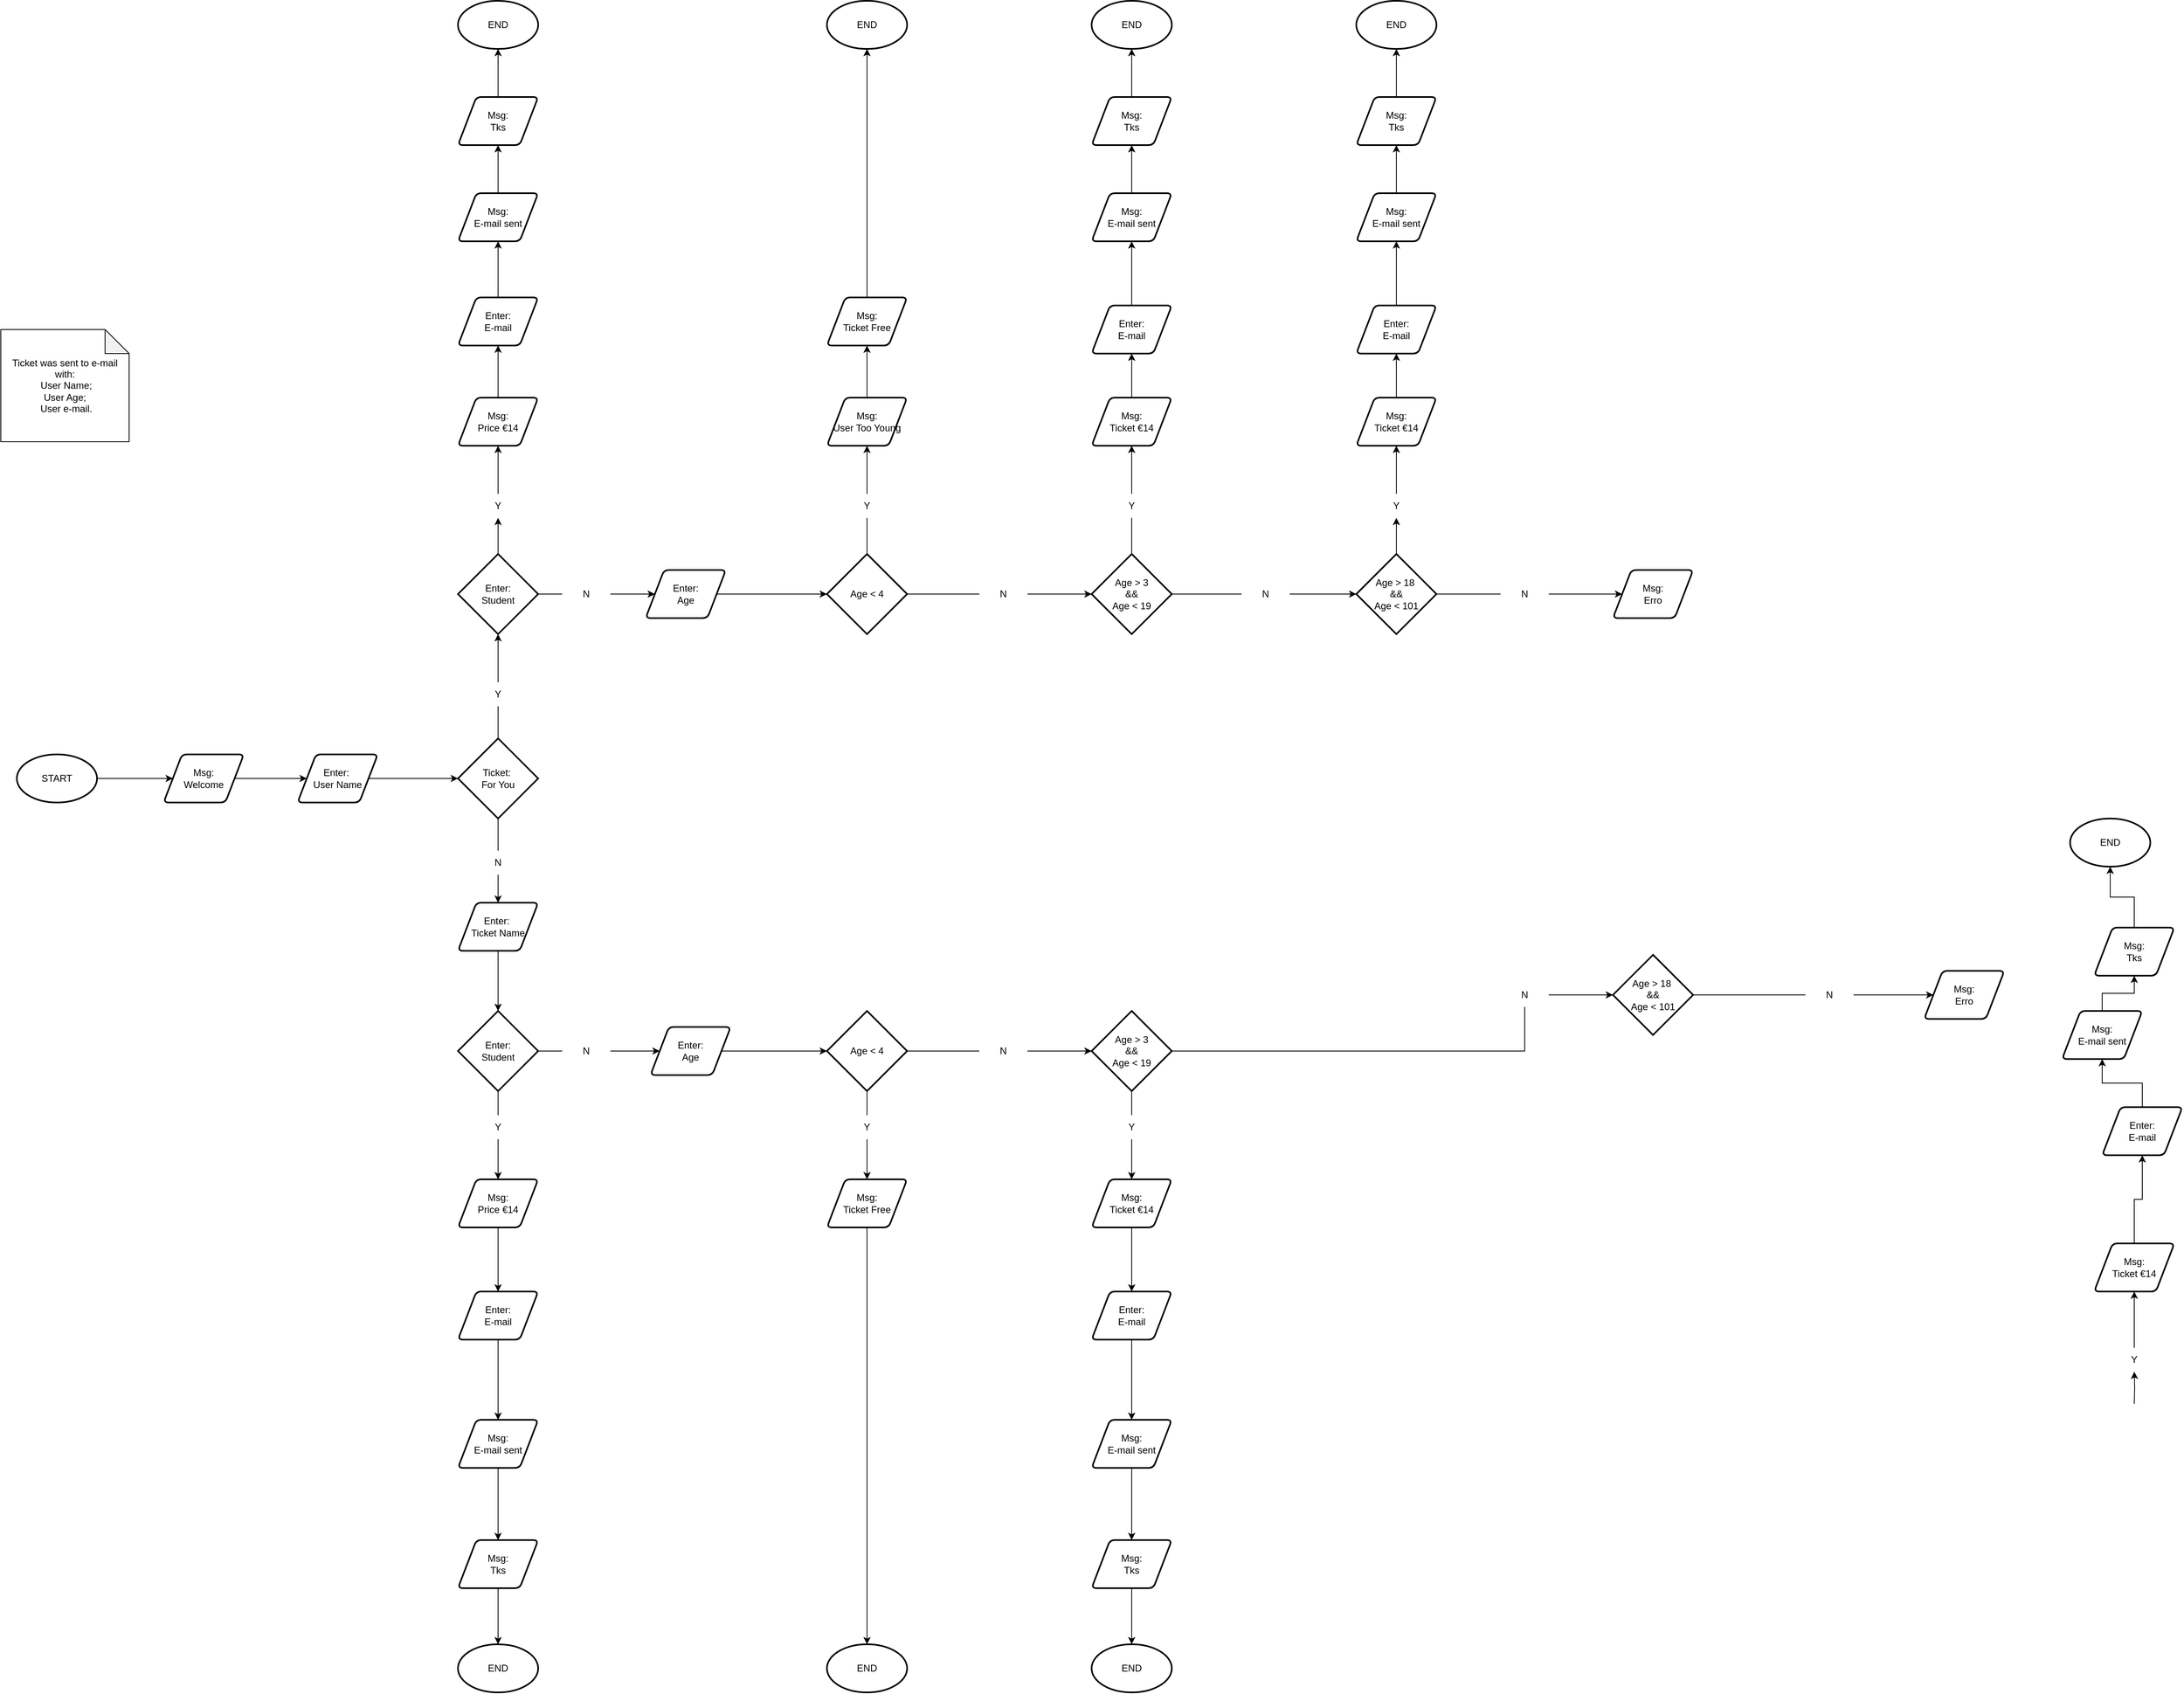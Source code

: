 <mxfile version="22.1.5" type="github">
  <diagram name="Page-1" id="LySv26DR1oaXgMW20Z0X">
    <mxGraphModel dx="1985" dy="1869" grid="1" gridSize="10" guides="1" tooltips="1" connect="1" arrows="1" fold="1" page="1" pageScale="1" pageWidth="827" pageHeight="1169" math="0" shadow="0">
      <root>
        <mxCell id="0" />
        <mxCell id="1" parent="0" />
        <mxCell id="yaWvBnxm5K6uvx3PhV37-3" style="edgeStyle=orthogonalEdgeStyle;rounded=0;orthogonalLoop=1;jettySize=auto;html=1;" edge="1" parent="1" source="yaWvBnxm5K6uvx3PhV37-1" target="yaWvBnxm5K6uvx3PhV37-2">
          <mxGeometry relative="1" as="geometry" />
        </mxCell>
        <mxCell id="yaWvBnxm5K6uvx3PhV37-1" value="START" style="strokeWidth=2;html=1;shape=mxgraph.flowchart.start_1;whiteSpace=wrap;" vertex="1" parent="1">
          <mxGeometry x="-310" y="370" width="100" height="60" as="geometry" />
        </mxCell>
        <mxCell id="yaWvBnxm5K6uvx3PhV37-5" style="edgeStyle=orthogonalEdgeStyle;rounded=0;orthogonalLoop=1;jettySize=auto;html=1;" edge="1" parent="1" source="yaWvBnxm5K6uvx3PhV37-2" target="yaWvBnxm5K6uvx3PhV37-4">
          <mxGeometry relative="1" as="geometry" />
        </mxCell>
        <mxCell id="yaWvBnxm5K6uvx3PhV37-2" value="Msg:&lt;br&gt;Welcome" style="shape=parallelogram;html=1;strokeWidth=2;perimeter=parallelogramPerimeter;whiteSpace=wrap;rounded=1;arcSize=12;size=0.23;" vertex="1" parent="1">
          <mxGeometry x="-127" y="370" width="100" height="60" as="geometry" />
        </mxCell>
        <mxCell id="yaWvBnxm5K6uvx3PhV37-4" value="Enter:&amp;nbsp;&lt;br&gt;User Name" style="shape=parallelogram;html=1;strokeWidth=2;perimeter=parallelogramPerimeter;whiteSpace=wrap;rounded=1;arcSize=12;size=0.23;" vertex="1" parent="1">
          <mxGeometry x="40" y="370" width="100" height="60" as="geometry" />
        </mxCell>
        <mxCell id="yaWvBnxm5K6uvx3PhV37-9" style="edgeStyle=orthogonalEdgeStyle;rounded=0;orthogonalLoop=1;jettySize=auto;html=1;" edge="1" parent="1" source="yaWvBnxm5K6uvx3PhV37-10" target="yaWvBnxm5K6uvx3PhV37-13">
          <mxGeometry relative="1" as="geometry">
            <mxPoint x="560" y="180" as="targetPoint" />
          </mxGeometry>
        </mxCell>
        <mxCell id="yaWvBnxm5K6uvx3PhV37-28" style="edgeStyle=orthogonalEdgeStyle;rounded=0;orthogonalLoop=1;jettySize=auto;html=1;" edge="1" parent="1" source="yaWvBnxm5K6uvx3PhV37-30" target="yaWvBnxm5K6uvx3PhV37-27">
          <mxGeometry relative="1" as="geometry" />
        </mxCell>
        <mxCell id="yaWvBnxm5K6uvx3PhV37-6" value="Ticket:&amp;nbsp;&lt;br&gt;For You" style="strokeWidth=2;html=1;shape=mxgraph.flowchart.decision;whiteSpace=wrap;" vertex="1" parent="1">
          <mxGeometry x="240" y="350" width="100" height="100" as="geometry" />
        </mxCell>
        <mxCell id="yaWvBnxm5K6uvx3PhV37-7" style="edgeStyle=orthogonalEdgeStyle;rounded=0;orthogonalLoop=1;jettySize=auto;html=1;entryX=0;entryY=0.5;entryDx=0;entryDy=0;entryPerimeter=0;" edge="1" parent="1" source="yaWvBnxm5K6uvx3PhV37-4" target="yaWvBnxm5K6uvx3PhV37-6">
          <mxGeometry relative="1" as="geometry" />
        </mxCell>
        <mxCell id="yaWvBnxm5K6uvx3PhV37-15" style="edgeStyle=orthogonalEdgeStyle;rounded=0;orthogonalLoop=1;jettySize=auto;html=1;" edge="1" parent="1" source="yaWvBnxm5K6uvx3PhV37-16" target="yaWvBnxm5K6uvx3PhV37-14">
          <mxGeometry relative="1" as="geometry" />
        </mxCell>
        <mxCell id="yaWvBnxm5K6uvx3PhV37-47" style="edgeStyle=orthogonalEdgeStyle;rounded=0;orthogonalLoop=1;jettySize=auto;html=1;" edge="1" parent="1" source="yaWvBnxm5K6uvx3PhV37-163" target="yaWvBnxm5K6uvx3PhV37-46">
          <mxGeometry relative="1" as="geometry" />
        </mxCell>
        <mxCell id="yaWvBnxm5K6uvx3PhV37-13" value="Enter:&lt;br&gt;Student" style="strokeWidth=2;html=1;shape=mxgraph.flowchart.decision;whiteSpace=wrap;" vertex="1" parent="1">
          <mxGeometry x="240" y="120" width="100" height="100" as="geometry" />
        </mxCell>
        <mxCell id="yaWvBnxm5K6uvx3PhV37-19" style="edgeStyle=orthogonalEdgeStyle;rounded=0;orthogonalLoop=1;jettySize=auto;html=1;" edge="1" parent="1" source="yaWvBnxm5K6uvx3PhV37-14" target="yaWvBnxm5K6uvx3PhV37-18">
          <mxGeometry relative="1" as="geometry" />
        </mxCell>
        <mxCell id="yaWvBnxm5K6uvx3PhV37-14" value="Msg:&lt;br&gt;Price €14" style="shape=parallelogram;html=1;strokeWidth=2;perimeter=parallelogramPerimeter;whiteSpace=wrap;rounded=1;arcSize=12;size=0.23;" vertex="1" parent="1">
          <mxGeometry x="240" y="-75" width="100" height="60" as="geometry" />
        </mxCell>
        <mxCell id="yaWvBnxm5K6uvx3PhV37-17" value="" style="edgeStyle=orthogonalEdgeStyle;rounded=0;orthogonalLoop=1;jettySize=auto;html=1;" edge="1" parent="1" source="yaWvBnxm5K6uvx3PhV37-13" target="yaWvBnxm5K6uvx3PhV37-16">
          <mxGeometry relative="1" as="geometry">
            <mxPoint x="450" y="100" as="sourcePoint" />
            <mxPoint x="464" y="-40" as="targetPoint" />
          </mxGeometry>
        </mxCell>
        <mxCell id="yaWvBnxm5K6uvx3PhV37-16" value="Y" style="text;html=1;strokeColor=none;fillColor=none;align=center;verticalAlign=middle;whiteSpace=wrap;rounded=0;" vertex="1" parent="1">
          <mxGeometry x="260" y="45" width="60" height="30" as="geometry" />
        </mxCell>
        <mxCell id="yaWvBnxm5K6uvx3PhV37-21" style="edgeStyle=orthogonalEdgeStyle;rounded=0;orthogonalLoop=1;jettySize=auto;html=1;" edge="1" parent="1" source="yaWvBnxm5K6uvx3PhV37-18" target="yaWvBnxm5K6uvx3PhV37-20">
          <mxGeometry relative="1" as="geometry" />
        </mxCell>
        <mxCell id="yaWvBnxm5K6uvx3PhV37-18" value="Enter:&lt;br&gt;E-mail" style="shape=parallelogram;html=1;strokeWidth=2;perimeter=parallelogramPerimeter;whiteSpace=wrap;rounded=1;arcSize=12;size=0.23;" vertex="1" parent="1">
          <mxGeometry x="240" y="-200" width="100" height="60" as="geometry" />
        </mxCell>
        <mxCell id="yaWvBnxm5K6uvx3PhV37-23" style="edgeStyle=orthogonalEdgeStyle;rounded=0;orthogonalLoop=1;jettySize=auto;html=1;" edge="1" parent="1" source="yaWvBnxm5K6uvx3PhV37-20" target="yaWvBnxm5K6uvx3PhV37-22">
          <mxGeometry relative="1" as="geometry" />
        </mxCell>
        <mxCell id="yaWvBnxm5K6uvx3PhV37-20" value="Msg:&lt;br&gt;E-mail sent" style="shape=parallelogram;html=1;strokeWidth=2;perimeter=parallelogramPerimeter;whiteSpace=wrap;rounded=1;arcSize=12;size=0.23;" vertex="1" parent="1">
          <mxGeometry x="240" y="-330" width="100" height="60" as="geometry" />
        </mxCell>
        <mxCell id="yaWvBnxm5K6uvx3PhV37-26" style="edgeStyle=orthogonalEdgeStyle;rounded=0;orthogonalLoop=1;jettySize=auto;html=1;" edge="1" parent="1" source="yaWvBnxm5K6uvx3PhV37-22" target="yaWvBnxm5K6uvx3PhV37-25">
          <mxGeometry relative="1" as="geometry" />
        </mxCell>
        <mxCell id="yaWvBnxm5K6uvx3PhV37-22" value="Msg:&lt;br&gt;Tks" style="shape=parallelogram;html=1;strokeWidth=2;perimeter=parallelogramPerimeter;whiteSpace=wrap;rounded=1;arcSize=12;size=0.23;" vertex="1" parent="1">
          <mxGeometry x="240" y="-450" width="100" height="60" as="geometry" />
        </mxCell>
        <mxCell id="yaWvBnxm5K6uvx3PhV37-25" value="END" style="strokeWidth=2;html=1;shape=mxgraph.flowchart.start_1;whiteSpace=wrap;" vertex="1" parent="1">
          <mxGeometry x="240" y="-570" width="100" height="60" as="geometry" />
        </mxCell>
        <mxCell id="yaWvBnxm5K6uvx3PhV37-33" style="edgeStyle=orthogonalEdgeStyle;rounded=0;orthogonalLoop=1;jettySize=auto;html=1;" edge="1" parent="1" source="yaWvBnxm5K6uvx3PhV37-27" target="yaWvBnxm5K6uvx3PhV37-32">
          <mxGeometry relative="1" as="geometry" />
        </mxCell>
        <mxCell id="yaWvBnxm5K6uvx3PhV37-27" value="Enter:&amp;nbsp;&lt;br&gt;Ticket Name" style="shape=parallelogram;html=1;strokeWidth=2;perimeter=parallelogramPerimeter;whiteSpace=wrap;rounded=1;arcSize=12;size=0.23;" vertex="1" parent="1">
          <mxGeometry x="240" y="555" width="100" height="60" as="geometry" />
        </mxCell>
        <mxCell id="yaWvBnxm5K6uvx3PhV37-29" value="Ticket was sent to e-mail with:&lt;br&gt;&amp;nbsp;User Name;&lt;br&gt;User Age;&lt;br&gt;&amp;nbsp;User e-mail." style="shape=note;whiteSpace=wrap;html=1;backgroundOutline=1;darkOpacity=0.05;" vertex="1" parent="1">
          <mxGeometry x="-330" y="-160" width="160" height="140" as="geometry" />
        </mxCell>
        <mxCell id="yaWvBnxm5K6uvx3PhV37-31" value="" style="edgeStyle=orthogonalEdgeStyle;rounded=0;orthogonalLoop=1;jettySize=auto;html=1;endArrow=none;endFill=0;" edge="1" parent="1" source="yaWvBnxm5K6uvx3PhV37-6" target="yaWvBnxm5K6uvx3PhV37-30">
          <mxGeometry relative="1" as="geometry">
            <mxPoint x="340" y="380" as="sourcePoint" />
            <mxPoint x="440" y="510" as="targetPoint" />
          </mxGeometry>
        </mxCell>
        <mxCell id="yaWvBnxm5K6uvx3PhV37-30" value="N" style="text;html=1;strokeColor=none;fillColor=none;align=center;verticalAlign=middle;whiteSpace=wrap;rounded=0;" vertex="1" parent="1">
          <mxGeometry x="260" y="490" width="60" height="30" as="geometry" />
        </mxCell>
        <mxCell id="yaWvBnxm5K6uvx3PhV37-153" style="edgeStyle=orthogonalEdgeStyle;rounded=0;orthogonalLoop=1;jettySize=auto;html=1;" edge="1" parent="1" source="yaWvBnxm5K6uvx3PhV37-154" target="yaWvBnxm5K6uvx3PhV37-99">
          <mxGeometry relative="1" as="geometry">
            <Array as="points">
              <mxPoint x="450" y="740" />
              <mxPoint x="450" y="740" />
            </Array>
          </mxGeometry>
        </mxCell>
        <mxCell id="yaWvBnxm5K6uvx3PhV37-32" value="Enter:&lt;br&gt;Student" style="strokeWidth=2;html=1;shape=mxgraph.flowchart.decision;whiteSpace=wrap;" vertex="1" parent="1">
          <mxGeometry x="240" y="690" width="100" height="100" as="geometry" />
        </mxCell>
        <mxCell id="yaWvBnxm5K6uvx3PhV37-39" style="edgeStyle=orthogonalEdgeStyle;rounded=0;orthogonalLoop=1;jettySize=auto;html=1;" edge="1" parent="1" source="yaWvBnxm5K6uvx3PhV37-34" target="yaWvBnxm5K6uvx3PhV37-35">
          <mxGeometry relative="1" as="geometry" />
        </mxCell>
        <mxCell id="yaWvBnxm5K6uvx3PhV37-161" style="edgeStyle=orthogonalEdgeStyle;rounded=0;orthogonalLoop=1;jettySize=auto;html=1;exitX=0.5;exitY=1;exitDx=0;exitDy=0;" edge="1" parent="1" source="yaWvBnxm5K6uvx3PhV37-70" target="yaWvBnxm5K6uvx3PhV37-34">
          <mxGeometry relative="1" as="geometry" />
        </mxCell>
        <mxCell id="yaWvBnxm5K6uvx3PhV37-34" value="Msg:&lt;br&gt;Price €14" style="shape=parallelogram;html=1;strokeWidth=2;perimeter=parallelogramPerimeter;whiteSpace=wrap;rounded=1;arcSize=12;size=0.23;" vertex="1" parent="1">
          <mxGeometry x="240" y="900" width="100" height="60" as="geometry" />
        </mxCell>
        <mxCell id="yaWvBnxm5K6uvx3PhV37-156" style="edgeStyle=orthogonalEdgeStyle;rounded=0;orthogonalLoop=1;jettySize=auto;html=1;" edge="1" parent="1" source="yaWvBnxm5K6uvx3PhV37-35" target="yaWvBnxm5K6uvx3PhV37-36">
          <mxGeometry relative="1" as="geometry" />
        </mxCell>
        <mxCell id="yaWvBnxm5K6uvx3PhV37-35" value="Enter:&lt;br&gt;E-mail" style="shape=parallelogram;html=1;strokeWidth=2;perimeter=parallelogramPerimeter;whiteSpace=wrap;rounded=1;arcSize=12;size=0.23;" vertex="1" parent="1">
          <mxGeometry x="240" y="1040" width="100" height="60" as="geometry" />
        </mxCell>
        <mxCell id="yaWvBnxm5K6uvx3PhV37-41" style="edgeStyle=orthogonalEdgeStyle;rounded=0;orthogonalLoop=1;jettySize=auto;html=1;" edge="1" parent="1" source="yaWvBnxm5K6uvx3PhV37-36" target="yaWvBnxm5K6uvx3PhV37-37">
          <mxGeometry relative="1" as="geometry" />
        </mxCell>
        <mxCell id="yaWvBnxm5K6uvx3PhV37-36" value="Msg:&lt;br&gt;E-mail sent" style="shape=parallelogram;html=1;strokeWidth=2;perimeter=parallelogramPerimeter;whiteSpace=wrap;rounded=1;arcSize=12;size=0.23;" vertex="1" parent="1">
          <mxGeometry x="240" y="1200" width="100" height="60" as="geometry" />
        </mxCell>
        <mxCell id="yaWvBnxm5K6uvx3PhV37-45" style="edgeStyle=orthogonalEdgeStyle;rounded=0;orthogonalLoop=1;jettySize=auto;html=1;" edge="1" parent="1" source="yaWvBnxm5K6uvx3PhV37-37" target="yaWvBnxm5K6uvx3PhV37-44">
          <mxGeometry relative="1" as="geometry" />
        </mxCell>
        <mxCell id="yaWvBnxm5K6uvx3PhV37-37" value="Msg:&lt;br&gt;Tks" style="shape=parallelogram;html=1;strokeWidth=2;perimeter=parallelogramPerimeter;whiteSpace=wrap;rounded=1;arcSize=12;size=0.23;" vertex="1" parent="1">
          <mxGeometry x="240" y="1350" width="100" height="60" as="geometry" />
        </mxCell>
        <mxCell id="yaWvBnxm5K6uvx3PhV37-42" value="" style="edgeStyle=orthogonalEdgeStyle;rounded=0;orthogonalLoop=1;jettySize=auto;html=1;endArrow=none;endFill=0;" edge="1" parent="1" source="yaWvBnxm5K6uvx3PhV37-6" target="yaWvBnxm5K6uvx3PhV37-10">
          <mxGeometry relative="1" as="geometry">
            <mxPoint x="290" y="350" as="sourcePoint" />
            <mxPoint x="290" y="270" as="targetPoint" />
          </mxGeometry>
        </mxCell>
        <mxCell id="yaWvBnxm5K6uvx3PhV37-10" value="Y" style="text;html=1;strokeColor=none;fillColor=none;align=center;verticalAlign=middle;whiteSpace=wrap;rounded=0;" vertex="1" parent="1">
          <mxGeometry x="260" y="280" width="60" height="30" as="geometry" />
        </mxCell>
        <mxCell id="yaWvBnxm5K6uvx3PhV37-44" value="END" style="strokeWidth=2;html=1;shape=mxgraph.flowchart.start_1;whiteSpace=wrap;" vertex="1" parent="1">
          <mxGeometry x="240.0" y="1480" width="100" height="60" as="geometry" />
        </mxCell>
        <mxCell id="yaWvBnxm5K6uvx3PhV37-49" style="edgeStyle=orthogonalEdgeStyle;rounded=0;orthogonalLoop=1;jettySize=auto;html=1;" edge="1" parent="1" source="yaWvBnxm5K6uvx3PhV37-46" target="yaWvBnxm5K6uvx3PhV37-48">
          <mxGeometry relative="1" as="geometry" />
        </mxCell>
        <mxCell id="yaWvBnxm5K6uvx3PhV37-46" value="Enter:&lt;br&gt;Age" style="shape=parallelogram;html=1;strokeWidth=2;perimeter=parallelogramPerimeter;whiteSpace=wrap;rounded=1;arcSize=12;size=0.23;" vertex="1" parent="1">
          <mxGeometry x="474" y="140" width="100" height="60" as="geometry" />
        </mxCell>
        <mxCell id="yaWvBnxm5K6uvx3PhV37-51" style="edgeStyle=orthogonalEdgeStyle;rounded=0;orthogonalLoop=1;jettySize=auto;html=1;" edge="1" parent="1" source="yaWvBnxm5K6uvx3PhV37-157" target="yaWvBnxm5K6uvx3PhV37-50">
          <mxGeometry relative="1" as="geometry" />
        </mxCell>
        <mxCell id="yaWvBnxm5K6uvx3PhV37-55" style="edgeStyle=orthogonalEdgeStyle;rounded=0;orthogonalLoop=1;jettySize=auto;html=1;" edge="1" parent="1" source="yaWvBnxm5K6uvx3PhV37-76" target="yaWvBnxm5K6uvx3PhV37-54">
          <mxGeometry relative="1" as="geometry" />
        </mxCell>
        <mxCell id="yaWvBnxm5K6uvx3PhV37-48" value="Age &amp;lt; 4" style="strokeWidth=2;html=1;shape=mxgraph.flowchart.decision;whiteSpace=wrap;" vertex="1" parent="1">
          <mxGeometry x="700" y="120" width="100" height="100" as="geometry" />
        </mxCell>
        <mxCell id="yaWvBnxm5K6uvx3PhV37-53" style="edgeStyle=orthogonalEdgeStyle;rounded=0;orthogonalLoop=1;jettySize=auto;html=1;" edge="1" parent="1" source="yaWvBnxm5K6uvx3PhV37-50" target="yaWvBnxm5K6uvx3PhV37-52">
          <mxGeometry relative="1" as="geometry">
            <Array as="points" />
          </mxGeometry>
        </mxCell>
        <mxCell id="yaWvBnxm5K6uvx3PhV37-50" value="Msg:&lt;br&gt;Ticket Free" style="shape=parallelogram;html=1;strokeWidth=2;perimeter=parallelogramPerimeter;whiteSpace=wrap;rounded=1;arcSize=12;size=0.23;" vertex="1" parent="1">
          <mxGeometry x="700" y="-200" width="100" height="60" as="geometry" />
        </mxCell>
        <mxCell id="yaWvBnxm5K6uvx3PhV37-52" value="END" style="strokeWidth=2;html=1;shape=mxgraph.flowchart.start_1;whiteSpace=wrap;" vertex="1" parent="1">
          <mxGeometry x="700" y="-570" width="100" height="60" as="geometry" />
        </mxCell>
        <mxCell id="yaWvBnxm5K6uvx3PhV37-79" style="edgeStyle=orthogonalEdgeStyle;rounded=0;orthogonalLoop=1;jettySize=auto;html=1;" edge="1" parent="1" source="yaWvBnxm5K6uvx3PhV37-80" target="yaWvBnxm5K6uvx3PhV37-78">
          <mxGeometry relative="1" as="geometry" />
        </mxCell>
        <mxCell id="yaWvBnxm5K6uvx3PhV37-54" value="Age &amp;gt; 3 &lt;br&gt;&amp;amp;&amp;amp; &lt;br&gt;Age &amp;lt; 19" style="strokeWidth=2;html=1;shape=mxgraph.flowchart.decision;whiteSpace=wrap;" vertex="1" parent="1">
          <mxGeometry x="1030" y="120" width="100" height="100" as="geometry" />
        </mxCell>
        <mxCell id="yaWvBnxm5K6uvx3PhV37-57" value="" style="edgeStyle=orthogonalEdgeStyle;rounded=0;orthogonalLoop=1;jettySize=auto;html=1;endArrow=none;endFill=0;" edge="1" parent="1" source="yaWvBnxm5K6uvx3PhV37-48" target="yaWvBnxm5K6uvx3PhV37-56">
          <mxGeometry relative="1" as="geometry">
            <mxPoint x="847" y="-200" as="sourcePoint" />
            <mxPoint x="767" y="-280" as="targetPoint" />
          </mxGeometry>
        </mxCell>
        <mxCell id="yaWvBnxm5K6uvx3PhV37-56" value="Y" style="text;html=1;strokeColor=none;fillColor=none;align=center;verticalAlign=middle;whiteSpace=wrap;rounded=0;" vertex="1" parent="1">
          <mxGeometry x="720" y="45" width="60" height="30" as="geometry" />
        </mxCell>
        <mxCell id="yaWvBnxm5K6uvx3PhV37-64" style="edgeStyle=orthogonalEdgeStyle;rounded=0;orthogonalLoop=1;jettySize=auto;html=1;" edge="1" parent="1" source="yaWvBnxm5K6uvx3PhV37-58" target="yaWvBnxm5K6uvx3PhV37-62">
          <mxGeometry relative="1" as="geometry" />
        </mxCell>
        <mxCell id="yaWvBnxm5K6uvx3PhV37-58" value="Msg:&lt;br&gt;Ticket €14" style="shape=parallelogram;html=1;strokeWidth=2;perimeter=parallelogramPerimeter;whiteSpace=wrap;rounded=1;arcSize=12;size=0.23;" vertex="1" parent="1">
          <mxGeometry x="1030" y="-75" width="100" height="60" as="geometry" />
        </mxCell>
        <mxCell id="yaWvBnxm5K6uvx3PhV37-61" value="" style="edgeStyle=orthogonalEdgeStyle;rounded=0;orthogonalLoop=1;jettySize=auto;html=1;endArrow=none;endFill=0;" edge="1" parent="1" source="yaWvBnxm5K6uvx3PhV37-54" target="yaWvBnxm5K6uvx3PhV37-60">
          <mxGeometry relative="1" as="geometry">
            <mxPoint x="987" y="-340" as="sourcePoint" />
            <mxPoint x="1089" y="-450" as="targetPoint" />
            <Array as="points" />
          </mxGeometry>
        </mxCell>
        <mxCell id="yaWvBnxm5K6uvx3PhV37-72" style="edgeStyle=orthogonalEdgeStyle;rounded=0;orthogonalLoop=1;jettySize=auto;html=1;" edge="1" parent="1" source="yaWvBnxm5K6uvx3PhV37-60" target="yaWvBnxm5K6uvx3PhV37-58">
          <mxGeometry relative="1" as="geometry" />
        </mxCell>
        <mxCell id="yaWvBnxm5K6uvx3PhV37-60" value="Y" style="text;html=1;strokeColor=none;fillColor=none;align=center;verticalAlign=middle;whiteSpace=wrap;rounded=0;" vertex="1" parent="1">
          <mxGeometry x="1050" y="45" width="60" height="30" as="geometry" />
        </mxCell>
        <mxCell id="yaWvBnxm5K6uvx3PhV37-65" style="edgeStyle=orthogonalEdgeStyle;rounded=0;orthogonalLoop=1;jettySize=auto;html=1;" edge="1" parent="1" source="yaWvBnxm5K6uvx3PhV37-62" target="yaWvBnxm5K6uvx3PhV37-63">
          <mxGeometry relative="1" as="geometry" />
        </mxCell>
        <mxCell id="yaWvBnxm5K6uvx3PhV37-62" value="Enter:&lt;br&gt;E-mail" style="shape=parallelogram;html=1;strokeWidth=2;perimeter=parallelogramPerimeter;whiteSpace=wrap;rounded=1;arcSize=12;size=0.23;" vertex="1" parent="1">
          <mxGeometry x="1030" y="-190" width="100" height="60" as="geometry" />
        </mxCell>
        <mxCell id="yaWvBnxm5K6uvx3PhV37-67" style="edgeStyle=orthogonalEdgeStyle;rounded=0;orthogonalLoop=1;jettySize=auto;html=1;" edge="1" parent="1" source="yaWvBnxm5K6uvx3PhV37-63" target="yaWvBnxm5K6uvx3PhV37-66">
          <mxGeometry relative="1" as="geometry" />
        </mxCell>
        <mxCell id="yaWvBnxm5K6uvx3PhV37-63" value="Msg:&lt;br&gt;E-mail sent" style="shape=parallelogram;html=1;strokeWidth=2;perimeter=parallelogramPerimeter;whiteSpace=wrap;rounded=1;arcSize=12;size=0.23;" vertex="1" parent="1">
          <mxGeometry x="1030" y="-330" width="100" height="60" as="geometry" />
        </mxCell>
        <mxCell id="yaWvBnxm5K6uvx3PhV37-74" style="edgeStyle=orthogonalEdgeStyle;rounded=0;orthogonalLoop=1;jettySize=auto;html=1;" edge="1" parent="1" source="yaWvBnxm5K6uvx3PhV37-66" target="yaWvBnxm5K6uvx3PhV37-73">
          <mxGeometry relative="1" as="geometry" />
        </mxCell>
        <mxCell id="yaWvBnxm5K6uvx3PhV37-66" value="Msg:&lt;br&gt;Tks" style="shape=parallelogram;html=1;strokeWidth=2;perimeter=parallelogramPerimeter;whiteSpace=wrap;rounded=1;arcSize=12;size=0.23;" vertex="1" parent="1">
          <mxGeometry x="1030" y="-450" width="100" height="60" as="geometry" />
        </mxCell>
        <mxCell id="yaWvBnxm5K6uvx3PhV37-71" value="" style="edgeStyle=orthogonalEdgeStyle;rounded=0;orthogonalLoop=1;jettySize=auto;html=1;endArrow=none;endFill=0;" edge="1" parent="1" source="yaWvBnxm5K6uvx3PhV37-32" target="yaWvBnxm5K6uvx3PhV37-70">
          <mxGeometry relative="1" as="geometry">
            <mxPoint x="-10" y="740" as="sourcePoint" />
            <mxPoint x="180" y="840" as="targetPoint" />
            <Array as="points">
              <mxPoint x="290" y="710" />
              <mxPoint x="290" y="835" />
            </Array>
          </mxGeometry>
        </mxCell>
        <mxCell id="yaWvBnxm5K6uvx3PhV37-70" value="Y" style="text;html=1;strokeColor=none;fillColor=none;align=center;verticalAlign=middle;whiteSpace=wrap;rounded=0;" vertex="1" parent="1">
          <mxGeometry x="260" y="820" width="60" height="30" as="geometry" />
        </mxCell>
        <mxCell id="yaWvBnxm5K6uvx3PhV37-73" value="END" style="strokeWidth=2;html=1;shape=mxgraph.flowchart.start_1;whiteSpace=wrap;" vertex="1" parent="1">
          <mxGeometry x="1030" y="-570" width="100" height="60" as="geometry" />
        </mxCell>
        <mxCell id="yaWvBnxm5K6uvx3PhV37-77" value="" style="edgeStyle=orthogonalEdgeStyle;rounded=0;orthogonalLoop=1;jettySize=auto;html=1;endArrow=none;endFill=0;" edge="1" parent="1" source="yaWvBnxm5K6uvx3PhV37-48" target="yaWvBnxm5K6uvx3PhV37-76">
          <mxGeometry relative="1" as="geometry">
            <mxPoint x="847" y="-100" as="sourcePoint" />
            <mxPoint x="1037" y="-100" as="targetPoint" />
          </mxGeometry>
        </mxCell>
        <mxCell id="yaWvBnxm5K6uvx3PhV37-76" value="N" style="text;html=1;strokeColor=none;fillColor=none;align=center;verticalAlign=middle;whiteSpace=wrap;rounded=0;" vertex="1" parent="1">
          <mxGeometry x="890" y="155" width="60" height="30" as="geometry" />
        </mxCell>
        <mxCell id="yaWvBnxm5K6uvx3PhV37-83" style="edgeStyle=orthogonalEdgeStyle;rounded=0;orthogonalLoop=1;jettySize=auto;html=1;" edge="1" parent="1" source="yaWvBnxm5K6uvx3PhV37-84" target="yaWvBnxm5K6uvx3PhV37-82">
          <mxGeometry relative="1" as="geometry" />
        </mxCell>
        <mxCell id="yaWvBnxm5K6uvx3PhV37-87" style="edgeStyle=orthogonalEdgeStyle;rounded=0;orthogonalLoop=1;jettySize=auto;html=1;" edge="1" parent="1" source="yaWvBnxm5K6uvx3PhV37-88" target="yaWvBnxm5K6uvx3PhV37-86">
          <mxGeometry relative="1" as="geometry" />
        </mxCell>
        <mxCell id="yaWvBnxm5K6uvx3PhV37-78" value="Age &amp;gt; 18&amp;nbsp;&lt;br&gt;&amp;amp;&amp;amp; &lt;br&gt;Age &amp;lt; 101" style="strokeWidth=2;html=1;shape=mxgraph.flowchart.decision;whiteSpace=wrap;" vertex="1" parent="1">
          <mxGeometry x="1360" y="120" width="100" height="100" as="geometry" />
        </mxCell>
        <mxCell id="yaWvBnxm5K6uvx3PhV37-81" value="" style="edgeStyle=orthogonalEdgeStyle;rounded=0;orthogonalLoop=1;jettySize=auto;html=1;endArrow=none;endFill=0;" edge="1" parent="1" source="yaWvBnxm5K6uvx3PhV37-54" target="yaWvBnxm5K6uvx3PhV37-80">
          <mxGeometry relative="1" as="geometry">
            <mxPoint x="1137" y="-100" as="sourcePoint" />
            <mxPoint x="1337" y="-100" as="targetPoint" />
          </mxGeometry>
        </mxCell>
        <mxCell id="yaWvBnxm5K6uvx3PhV37-80" value="N" style="text;html=1;strokeColor=none;fillColor=none;align=center;verticalAlign=middle;whiteSpace=wrap;rounded=0;" vertex="1" parent="1">
          <mxGeometry x="1217" y="155" width="60" height="30" as="geometry" />
        </mxCell>
        <mxCell id="yaWvBnxm5K6uvx3PhV37-82" value="Msg:&lt;br&gt;Erro" style="shape=parallelogram;html=1;strokeWidth=2;perimeter=parallelogramPerimeter;whiteSpace=wrap;rounded=1;arcSize=12;size=0.23;" vertex="1" parent="1">
          <mxGeometry x="1680" y="140" width="100" height="60" as="geometry" />
        </mxCell>
        <mxCell id="yaWvBnxm5K6uvx3PhV37-85" value="" style="edgeStyle=orthogonalEdgeStyle;rounded=0;orthogonalLoop=1;jettySize=auto;html=1;endArrow=none;endFill=0;" edge="1" parent="1" source="yaWvBnxm5K6uvx3PhV37-78" target="yaWvBnxm5K6uvx3PhV37-84">
          <mxGeometry relative="1" as="geometry">
            <mxPoint x="1030" y="110" as="sourcePoint" />
            <mxPoint x="1040" y="230" as="targetPoint" />
          </mxGeometry>
        </mxCell>
        <mxCell id="yaWvBnxm5K6uvx3PhV37-84" value="N" style="text;html=1;strokeColor=none;fillColor=none;align=center;verticalAlign=middle;whiteSpace=wrap;rounded=0;" vertex="1" parent="1">
          <mxGeometry x="1540" y="155" width="60" height="30" as="geometry" />
        </mxCell>
        <mxCell id="yaWvBnxm5K6uvx3PhV37-91" style="edgeStyle=orthogonalEdgeStyle;rounded=0;orthogonalLoop=1;jettySize=auto;html=1;" edge="1" parent="1" source="yaWvBnxm5K6uvx3PhV37-86" target="yaWvBnxm5K6uvx3PhV37-90">
          <mxGeometry relative="1" as="geometry" />
        </mxCell>
        <mxCell id="yaWvBnxm5K6uvx3PhV37-86" value="Msg:&lt;br&gt;Ticket €14" style="shape=parallelogram;html=1;strokeWidth=2;perimeter=parallelogramPerimeter;whiteSpace=wrap;rounded=1;arcSize=12;size=0.23;" vertex="1" parent="1">
          <mxGeometry x="1360" y="-75" width="100" height="60" as="geometry" />
        </mxCell>
        <mxCell id="yaWvBnxm5K6uvx3PhV37-89" value="" style="edgeStyle=orthogonalEdgeStyle;rounded=0;orthogonalLoop=1;jettySize=auto;html=1;" edge="1" parent="1" source="yaWvBnxm5K6uvx3PhV37-78" target="yaWvBnxm5K6uvx3PhV37-88">
          <mxGeometry relative="1" as="geometry">
            <mxPoint x="1367" y="-150" as="sourcePoint" />
            <mxPoint x="1367" y="-290" as="targetPoint" />
          </mxGeometry>
        </mxCell>
        <mxCell id="yaWvBnxm5K6uvx3PhV37-88" value="Y" style="text;html=1;strokeColor=none;fillColor=none;align=center;verticalAlign=middle;whiteSpace=wrap;rounded=0;" vertex="1" parent="1">
          <mxGeometry x="1380" y="45" width="60" height="30" as="geometry" />
        </mxCell>
        <mxCell id="yaWvBnxm5K6uvx3PhV37-96" style="edgeStyle=orthogonalEdgeStyle;rounded=0;orthogonalLoop=1;jettySize=auto;html=1;" edge="1" parent="1" source="yaWvBnxm5K6uvx3PhV37-90" target="yaWvBnxm5K6uvx3PhV37-93">
          <mxGeometry relative="1" as="geometry" />
        </mxCell>
        <mxCell id="yaWvBnxm5K6uvx3PhV37-90" value="Enter:&lt;br&gt;E-mail" style="shape=parallelogram;html=1;strokeWidth=2;perimeter=parallelogramPerimeter;whiteSpace=wrap;rounded=1;arcSize=12;size=0.23;" vertex="1" parent="1">
          <mxGeometry x="1360" y="-190" width="100" height="60" as="geometry" />
        </mxCell>
        <mxCell id="yaWvBnxm5K6uvx3PhV37-97" style="edgeStyle=orthogonalEdgeStyle;rounded=0;orthogonalLoop=1;jettySize=auto;html=1;" edge="1" parent="1" source="yaWvBnxm5K6uvx3PhV37-93" target="yaWvBnxm5K6uvx3PhV37-94">
          <mxGeometry relative="1" as="geometry" />
        </mxCell>
        <mxCell id="yaWvBnxm5K6uvx3PhV37-93" value="Msg:&lt;br&gt;E-mail sent" style="shape=parallelogram;html=1;strokeWidth=2;perimeter=parallelogramPerimeter;whiteSpace=wrap;rounded=1;arcSize=12;size=0.23;" vertex="1" parent="1">
          <mxGeometry x="1360" y="-330" width="100" height="60" as="geometry" />
        </mxCell>
        <mxCell id="yaWvBnxm5K6uvx3PhV37-98" style="edgeStyle=orthogonalEdgeStyle;rounded=0;orthogonalLoop=1;jettySize=auto;html=1;" edge="1" parent="1" source="yaWvBnxm5K6uvx3PhV37-94" target="yaWvBnxm5K6uvx3PhV37-95">
          <mxGeometry relative="1" as="geometry">
            <mxPoint x="1390" y="-610" as="targetPoint" />
          </mxGeometry>
        </mxCell>
        <mxCell id="yaWvBnxm5K6uvx3PhV37-94" value="Msg:&lt;br&gt;Tks" style="shape=parallelogram;html=1;strokeWidth=2;perimeter=parallelogramPerimeter;whiteSpace=wrap;rounded=1;arcSize=12;size=0.23;" vertex="1" parent="1">
          <mxGeometry x="1360" y="-450" width="100" height="60" as="geometry" />
        </mxCell>
        <mxCell id="yaWvBnxm5K6uvx3PhV37-95" value="END" style="strokeWidth=2;html=1;shape=mxgraph.flowchart.start_1;whiteSpace=wrap;" vertex="1" parent="1">
          <mxGeometry x="1360" y="-570" width="100" height="60" as="geometry" />
        </mxCell>
        <mxCell id="yaWvBnxm5K6uvx3PhV37-102" style="edgeStyle=orthogonalEdgeStyle;rounded=0;orthogonalLoop=1;jettySize=auto;html=1;" edge="1" parent="1" source="yaWvBnxm5K6uvx3PhV37-99" target="yaWvBnxm5K6uvx3PhV37-101">
          <mxGeometry relative="1" as="geometry" />
        </mxCell>
        <mxCell id="yaWvBnxm5K6uvx3PhV37-99" value="Enter:&lt;br&gt;Age" style="shape=parallelogram;html=1;strokeWidth=2;perimeter=parallelogramPerimeter;whiteSpace=wrap;rounded=1;arcSize=12;size=0.23;" vertex="1" parent="1">
          <mxGeometry x="480" y="710" width="100" height="60" as="geometry" />
        </mxCell>
        <mxCell id="yaWvBnxm5K6uvx3PhV37-116" style="edgeStyle=orthogonalEdgeStyle;rounded=0;orthogonalLoop=1;jettySize=auto;html=1;" edge="1" parent="1" source="yaWvBnxm5K6uvx3PhV37-117" target="yaWvBnxm5K6uvx3PhV37-103">
          <mxGeometry relative="1" as="geometry" />
        </mxCell>
        <mxCell id="yaWvBnxm5K6uvx3PhV37-165" style="edgeStyle=orthogonalEdgeStyle;rounded=0;orthogonalLoop=1;jettySize=auto;html=1;endArrow=none;endFill=0;" edge="1" parent="1" source="yaWvBnxm5K6uvx3PhV37-101" target="yaWvBnxm5K6uvx3PhV37-118">
          <mxGeometry relative="1" as="geometry" />
        </mxCell>
        <mxCell id="yaWvBnxm5K6uvx3PhV37-101" value="Age &amp;lt; 4" style="strokeWidth=2;html=1;shape=mxgraph.flowchart.decision;whiteSpace=wrap;" vertex="1" parent="1">
          <mxGeometry x="700" y="690" width="100" height="100" as="geometry" />
        </mxCell>
        <mxCell id="yaWvBnxm5K6uvx3PhV37-146" style="edgeStyle=orthogonalEdgeStyle;rounded=0;orthogonalLoop=1;jettySize=auto;html=1;" edge="1" parent="1" source="yaWvBnxm5K6uvx3PhV37-147" target="yaWvBnxm5K6uvx3PhV37-131">
          <mxGeometry relative="1" as="geometry">
            <mxPoint x="2280" y="1230" as="targetPoint" />
            <Array as="points">
              <mxPoint x="1740" y="680" />
              <mxPoint x="1740" y="680" />
            </Array>
          </mxGeometry>
        </mxCell>
        <mxCell id="yaWvBnxm5K6uvx3PhV37-103" value="Age &amp;gt; 3 &lt;br&gt;&amp;amp;&amp;amp; &lt;br&gt;Age &amp;lt; 19" style="strokeWidth=2;html=1;shape=mxgraph.flowchart.decision;whiteSpace=wrap;" vertex="1" parent="1">
          <mxGeometry x="1030" y="690" width="100" height="100" as="geometry" />
        </mxCell>
        <mxCell id="yaWvBnxm5K6uvx3PhV37-104" style="edgeStyle=orthogonalEdgeStyle;rounded=0;orthogonalLoop=1;jettySize=auto;html=1;" edge="1" parent="1" source="yaWvBnxm5K6uvx3PhV37-105" target="yaWvBnxm5K6uvx3PhV37-110">
          <mxGeometry relative="1" as="geometry" />
        </mxCell>
        <mxCell id="yaWvBnxm5K6uvx3PhV37-105" value="Msg:&lt;br&gt;Ticket €14" style="shape=parallelogram;html=1;strokeWidth=2;perimeter=parallelogramPerimeter;whiteSpace=wrap;rounded=1;arcSize=12;size=0.23;" vertex="1" parent="1">
          <mxGeometry x="1030" y="900" width="100" height="60" as="geometry" />
        </mxCell>
        <mxCell id="yaWvBnxm5K6uvx3PhV37-106" value="" style="edgeStyle=orthogonalEdgeStyle;rounded=0;orthogonalLoop=1;jettySize=auto;html=1;endArrow=none;endFill=0;" edge="1" parent="1" source="yaWvBnxm5K6uvx3PhV37-103" target="yaWvBnxm5K6uvx3PhV37-108">
          <mxGeometry relative="1" as="geometry">
            <mxPoint x="2170" y="1140" as="sourcePoint" />
            <mxPoint x="2272" y="1030" as="targetPoint" />
            <Array as="points" />
          </mxGeometry>
        </mxCell>
        <mxCell id="yaWvBnxm5K6uvx3PhV37-107" style="edgeStyle=orthogonalEdgeStyle;rounded=0;orthogonalLoop=1;jettySize=auto;html=1;" edge="1" parent="1" source="yaWvBnxm5K6uvx3PhV37-108" target="yaWvBnxm5K6uvx3PhV37-105">
          <mxGeometry relative="1" as="geometry" />
        </mxCell>
        <mxCell id="yaWvBnxm5K6uvx3PhV37-108" value="Y" style="text;html=1;strokeColor=none;fillColor=none;align=center;verticalAlign=middle;whiteSpace=wrap;rounded=0;" vertex="1" parent="1">
          <mxGeometry x="1050" y="820" width="60" height="30" as="geometry" />
        </mxCell>
        <mxCell id="yaWvBnxm5K6uvx3PhV37-109" style="edgeStyle=orthogonalEdgeStyle;rounded=0;orthogonalLoop=1;jettySize=auto;html=1;" edge="1" parent="1" source="yaWvBnxm5K6uvx3PhV37-110" target="yaWvBnxm5K6uvx3PhV37-112">
          <mxGeometry relative="1" as="geometry" />
        </mxCell>
        <mxCell id="yaWvBnxm5K6uvx3PhV37-110" value="Enter:&lt;br&gt;E-mail" style="shape=parallelogram;html=1;strokeWidth=2;perimeter=parallelogramPerimeter;whiteSpace=wrap;rounded=1;arcSize=12;size=0.23;" vertex="1" parent="1">
          <mxGeometry x="1030" y="1040" width="100" height="60" as="geometry" />
        </mxCell>
        <mxCell id="yaWvBnxm5K6uvx3PhV37-111" style="edgeStyle=orthogonalEdgeStyle;rounded=0;orthogonalLoop=1;jettySize=auto;html=1;" edge="1" parent="1" source="yaWvBnxm5K6uvx3PhV37-112" target="yaWvBnxm5K6uvx3PhV37-114">
          <mxGeometry relative="1" as="geometry" />
        </mxCell>
        <mxCell id="yaWvBnxm5K6uvx3PhV37-112" value="Msg:&lt;br&gt;E-mail sent" style="shape=parallelogram;html=1;strokeWidth=2;perimeter=parallelogramPerimeter;whiteSpace=wrap;rounded=1;arcSize=12;size=0.23;" vertex="1" parent="1">
          <mxGeometry x="1030" y="1200" width="100" height="60" as="geometry" />
        </mxCell>
        <mxCell id="yaWvBnxm5K6uvx3PhV37-113" style="edgeStyle=orthogonalEdgeStyle;rounded=0;orthogonalLoop=1;jettySize=auto;html=1;" edge="1" parent="1" source="yaWvBnxm5K6uvx3PhV37-114" target="yaWvBnxm5K6uvx3PhV37-115">
          <mxGeometry relative="1" as="geometry" />
        </mxCell>
        <mxCell id="yaWvBnxm5K6uvx3PhV37-114" value="Msg:&lt;br&gt;Tks" style="shape=parallelogram;html=1;strokeWidth=2;perimeter=parallelogramPerimeter;whiteSpace=wrap;rounded=1;arcSize=12;size=0.23;" vertex="1" parent="1">
          <mxGeometry x="1030" y="1350" width="100" height="60" as="geometry" />
        </mxCell>
        <mxCell id="yaWvBnxm5K6uvx3PhV37-115" value="END" style="strokeWidth=2;html=1;shape=mxgraph.flowchart.start_1;whiteSpace=wrap;" vertex="1" parent="1">
          <mxGeometry x="1030" y="1480" width="100" height="60" as="geometry" />
        </mxCell>
        <mxCell id="yaWvBnxm5K6uvx3PhV37-119" value="" style="edgeStyle=orthogonalEdgeStyle;rounded=0;orthogonalLoop=1;jettySize=auto;html=1;endArrow=none;endFill=0;" edge="1" parent="1" source="yaWvBnxm5K6uvx3PhV37-101" target="yaWvBnxm5K6uvx3PhV37-117">
          <mxGeometry relative="1" as="geometry">
            <mxPoint x="230" y="1050" as="sourcePoint" />
            <mxPoint x="550" y="1080" as="targetPoint" />
          </mxGeometry>
        </mxCell>
        <mxCell id="yaWvBnxm5K6uvx3PhV37-117" value="N" style="text;html=1;strokeColor=none;fillColor=none;align=center;verticalAlign=middle;whiteSpace=wrap;rounded=0;" vertex="1" parent="1">
          <mxGeometry x="890" y="725" width="60" height="30" as="geometry" />
        </mxCell>
        <mxCell id="yaWvBnxm5K6uvx3PhV37-120" style="edgeStyle=orthogonalEdgeStyle;rounded=0;orthogonalLoop=1;jettySize=auto;html=1;" edge="1" parent="1" source="yaWvBnxm5K6uvx3PhV37-121" target="yaWvBnxm5K6uvx3PhV37-122">
          <mxGeometry relative="1" as="geometry">
            <Array as="points">
              <mxPoint x="750" y="1220" />
              <mxPoint x="750" y="1220" />
            </Array>
          </mxGeometry>
        </mxCell>
        <mxCell id="yaWvBnxm5K6uvx3PhV37-121" value="Msg:&lt;br&gt;Ticket Free" style="shape=parallelogram;html=1;strokeWidth=2;perimeter=parallelogramPerimeter;whiteSpace=wrap;rounded=1;arcSize=12;size=0.23;" vertex="1" parent="1">
          <mxGeometry x="700" y="900" width="100" height="60" as="geometry" />
        </mxCell>
        <mxCell id="yaWvBnxm5K6uvx3PhV37-122" value="END" style="strokeWidth=2;html=1;shape=mxgraph.flowchart.start_1;whiteSpace=wrap;" vertex="1" parent="1">
          <mxGeometry x="700" y="1480" width="100" height="60" as="geometry" />
        </mxCell>
        <mxCell id="yaWvBnxm5K6uvx3PhV37-166" style="edgeStyle=orthogonalEdgeStyle;rounded=0;orthogonalLoop=1;jettySize=auto;html=1;" edge="1" parent="1" source="yaWvBnxm5K6uvx3PhV37-118" target="yaWvBnxm5K6uvx3PhV37-121">
          <mxGeometry relative="1" as="geometry" />
        </mxCell>
        <mxCell id="yaWvBnxm5K6uvx3PhV37-118" value="Y" style="text;html=1;strokeColor=none;fillColor=none;align=center;verticalAlign=middle;whiteSpace=wrap;rounded=0;" vertex="1" parent="1">
          <mxGeometry x="720" y="820" width="60" height="30" as="geometry" />
        </mxCell>
        <mxCell id="yaWvBnxm5K6uvx3PhV37-129" style="edgeStyle=orthogonalEdgeStyle;rounded=0;orthogonalLoop=1;jettySize=auto;html=1;" edge="1" parent="1" source="yaWvBnxm5K6uvx3PhV37-134" target="yaWvBnxm5K6uvx3PhV37-132">
          <mxGeometry relative="1" as="geometry" />
        </mxCell>
        <mxCell id="yaWvBnxm5K6uvx3PhV37-130" style="edgeStyle=orthogonalEdgeStyle;rounded=0;orthogonalLoop=1;jettySize=auto;html=1;" edge="1" parent="1" source="yaWvBnxm5K6uvx3PhV37-138" target="yaWvBnxm5K6uvx3PhV37-136">
          <mxGeometry relative="1" as="geometry" />
        </mxCell>
        <mxCell id="yaWvBnxm5K6uvx3PhV37-131" value="Age &amp;gt; 18&amp;nbsp;&lt;br&gt;&amp;amp;&amp;amp; &lt;br&gt;Age &amp;lt; 101" style="strokeWidth=2;html=1;shape=mxgraph.flowchart.decision;whiteSpace=wrap;" vertex="1" parent="1">
          <mxGeometry x="1680" y="620" width="100" height="100" as="geometry" />
        </mxCell>
        <mxCell id="yaWvBnxm5K6uvx3PhV37-132" value="Msg:&lt;br&gt;Erro" style="shape=parallelogram;html=1;strokeWidth=2;perimeter=parallelogramPerimeter;whiteSpace=wrap;rounded=1;arcSize=12;size=0.23;" vertex="1" parent="1">
          <mxGeometry x="2068" y="640" width="100" height="60" as="geometry" />
        </mxCell>
        <mxCell id="yaWvBnxm5K6uvx3PhV37-133" value="" style="edgeStyle=orthogonalEdgeStyle;rounded=0;orthogonalLoop=1;jettySize=auto;html=1;endArrow=none;endFill=0;" edge="1" parent="1" source="yaWvBnxm5K6uvx3PhV37-131" target="yaWvBnxm5K6uvx3PhV37-134">
          <mxGeometry relative="1" as="geometry">
            <mxPoint x="1430" y="1200" as="sourcePoint" />
            <mxPoint x="1440" y="1320" as="targetPoint" />
          </mxGeometry>
        </mxCell>
        <mxCell id="yaWvBnxm5K6uvx3PhV37-134" value="N" style="text;html=1;strokeColor=none;fillColor=none;align=center;verticalAlign=middle;whiteSpace=wrap;rounded=0;" vertex="1" parent="1">
          <mxGeometry x="1920" y="655" width="60" height="30" as="geometry" />
        </mxCell>
        <mxCell id="yaWvBnxm5K6uvx3PhV37-135" style="edgeStyle=orthogonalEdgeStyle;rounded=0;orthogonalLoop=1;jettySize=auto;html=1;" edge="1" parent="1" source="yaWvBnxm5K6uvx3PhV37-136" target="yaWvBnxm5K6uvx3PhV37-140">
          <mxGeometry relative="1" as="geometry" />
        </mxCell>
        <mxCell id="yaWvBnxm5K6uvx3PhV37-136" value="Msg:&lt;br&gt;Ticket €14" style="shape=parallelogram;html=1;strokeWidth=2;perimeter=parallelogramPerimeter;whiteSpace=wrap;rounded=1;arcSize=12;size=0.23;" vertex="1" parent="1">
          <mxGeometry x="2280" y="980" width="100" height="60" as="geometry" />
        </mxCell>
        <mxCell id="yaWvBnxm5K6uvx3PhV37-137" value="" style="edgeStyle=orthogonalEdgeStyle;rounded=0;orthogonalLoop=1;jettySize=auto;html=1;" edge="1" parent="1" target="yaWvBnxm5K6uvx3PhV37-138">
          <mxGeometry relative="1" as="geometry">
            <mxPoint x="2330" y="1180" as="sourcePoint" />
            <mxPoint x="2330" y="1040" as="targetPoint" />
          </mxGeometry>
        </mxCell>
        <mxCell id="yaWvBnxm5K6uvx3PhV37-138" value="Y" style="text;html=1;strokeColor=none;fillColor=none;align=center;verticalAlign=middle;whiteSpace=wrap;rounded=0;" vertex="1" parent="1">
          <mxGeometry x="2300" y="1110" width="60" height="30" as="geometry" />
        </mxCell>
        <mxCell id="yaWvBnxm5K6uvx3PhV37-139" style="edgeStyle=orthogonalEdgeStyle;rounded=0;orthogonalLoop=1;jettySize=auto;html=1;" edge="1" parent="1" source="yaWvBnxm5K6uvx3PhV37-140" target="yaWvBnxm5K6uvx3PhV37-142">
          <mxGeometry relative="1" as="geometry" />
        </mxCell>
        <mxCell id="yaWvBnxm5K6uvx3PhV37-140" value="Enter:&lt;br&gt;E-mail" style="shape=parallelogram;html=1;strokeWidth=2;perimeter=parallelogramPerimeter;whiteSpace=wrap;rounded=1;arcSize=12;size=0.23;" vertex="1" parent="1">
          <mxGeometry x="2290" y="810" width="100" height="60" as="geometry" />
        </mxCell>
        <mxCell id="yaWvBnxm5K6uvx3PhV37-141" style="edgeStyle=orthogonalEdgeStyle;rounded=0;orthogonalLoop=1;jettySize=auto;html=1;" edge="1" parent="1" source="yaWvBnxm5K6uvx3PhV37-142" target="yaWvBnxm5K6uvx3PhV37-144">
          <mxGeometry relative="1" as="geometry" />
        </mxCell>
        <mxCell id="yaWvBnxm5K6uvx3PhV37-142" value="Msg:&lt;br&gt;E-mail sent" style="shape=parallelogram;html=1;strokeWidth=2;perimeter=parallelogramPerimeter;whiteSpace=wrap;rounded=1;arcSize=12;size=0.23;" vertex="1" parent="1">
          <mxGeometry x="2240" y="690" width="100" height="60" as="geometry" />
        </mxCell>
        <mxCell id="yaWvBnxm5K6uvx3PhV37-143" style="edgeStyle=orthogonalEdgeStyle;rounded=0;orthogonalLoop=1;jettySize=auto;html=1;" edge="1" parent="1" source="yaWvBnxm5K6uvx3PhV37-144" target="yaWvBnxm5K6uvx3PhV37-145">
          <mxGeometry relative="1" as="geometry" />
        </mxCell>
        <mxCell id="yaWvBnxm5K6uvx3PhV37-144" value="Msg:&lt;br&gt;Tks" style="shape=parallelogram;html=1;strokeWidth=2;perimeter=parallelogramPerimeter;whiteSpace=wrap;rounded=1;arcSize=12;size=0.23;" vertex="1" parent="1">
          <mxGeometry x="2280" y="586" width="100" height="60" as="geometry" />
        </mxCell>
        <mxCell id="yaWvBnxm5K6uvx3PhV37-145" value="END" style="strokeWidth=2;html=1;shape=mxgraph.flowchart.start_1;whiteSpace=wrap;" vertex="1" parent="1">
          <mxGeometry x="2250" y="450" width="100" height="60" as="geometry" />
        </mxCell>
        <mxCell id="yaWvBnxm5K6uvx3PhV37-148" value="" style="edgeStyle=orthogonalEdgeStyle;rounded=0;orthogonalLoop=1;jettySize=auto;html=1;endArrow=none;endFill=0;" edge="1" parent="1" source="yaWvBnxm5K6uvx3PhV37-103" target="yaWvBnxm5K6uvx3PhV37-147">
          <mxGeometry relative="1" as="geometry">
            <mxPoint x="1530" y="1110" as="sourcePoint" />
            <mxPoint x="2280" y="1230" as="targetPoint" />
            <Array as="points" />
          </mxGeometry>
        </mxCell>
        <mxCell id="yaWvBnxm5K6uvx3PhV37-147" value="N" style="text;html=1;strokeColor=none;fillColor=none;align=center;verticalAlign=middle;whiteSpace=wrap;rounded=0;" vertex="1" parent="1">
          <mxGeometry x="1540" y="655" width="60" height="30" as="geometry" />
        </mxCell>
        <mxCell id="yaWvBnxm5K6uvx3PhV37-155" value="" style="edgeStyle=orthogonalEdgeStyle;rounded=0;orthogonalLoop=1;jettySize=auto;html=1;endArrow=none;endFill=0;" edge="1" parent="1" source="yaWvBnxm5K6uvx3PhV37-32" target="yaWvBnxm5K6uvx3PhV37-154">
          <mxGeometry relative="1" as="geometry">
            <mxPoint x="610" y="670" as="sourcePoint" />
            <mxPoint x="762" y="670" as="targetPoint" />
            <Array as="points" />
          </mxGeometry>
        </mxCell>
        <mxCell id="yaWvBnxm5K6uvx3PhV37-154" value="N" style="text;html=1;strokeColor=none;fillColor=none;align=center;verticalAlign=middle;whiteSpace=wrap;rounded=0;" vertex="1" parent="1">
          <mxGeometry x="370" y="725" width="60" height="30" as="geometry" />
        </mxCell>
        <mxCell id="yaWvBnxm5K6uvx3PhV37-158" value="" style="edgeStyle=orthogonalEdgeStyle;rounded=0;orthogonalLoop=1;jettySize=auto;html=1;" edge="1" parent="1" source="yaWvBnxm5K6uvx3PhV37-56" target="yaWvBnxm5K6uvx3PhV37-157">
          <mxGeometry relative="1" as="geometry">
            <mxPoint x="750" y="45" as="sourcePoint" />
            <mxPoint x="750" y="-80" as="targetPoint" />
          </mxGeometry>
        </mxCell>
        <mxCell id="yaWvBnxm5K6uvx3PhV37-157" value="Msg:&lt;br&gt;User Too Young" style="shape=parallelogram;html=1;strokeWidth=2;perimeter=parallelogramPerimeter;whiteSpace=wrap;rounded=1;arcSize=12;size=0.23;" vertex="1" parent="1">
          <mxGeometry x="700" y="-75" width="100" height="60" as="geometry" />
        </mxCell>
        <mxCell id="yaWvBnxm5K6uvx3PhV37-164" value="" style="edgeStyle=orthogonalEdgeStyle;rounded=0;orthogonalLoop=1;jettySize=auto;html=1;endArrow=none;endFill=0;" edge="1" parent="1" source="yaWvBnxm5K6uvx3PhV37-13" target="yaWvBnxm5K6uvx3PhV37-163">
          <mxGeometry relative="1" as="geometry">
            <mxPoint x="340" y="170" as="sourcePoint" />
            <mxPoint x="486" y="170" as="targetPoint" />
          </mxGeometry>
        </mxCell>
        <mxCell id="yaWvBnxm5K6uvx3PhV37-163" value="N" style="text;html=1;strokeColor=none;fillColor=none;align=center;verticalAlign=middle;whiteSpace=wrap;rounded=0;" vertex="1" parent="1">
          <mxGeometry x="370" y="155" width="60" height="30" as="geometry" />
        </mxCell>
      </root>
    </mxGraphModel>
  </diagram>
</mxfile>
